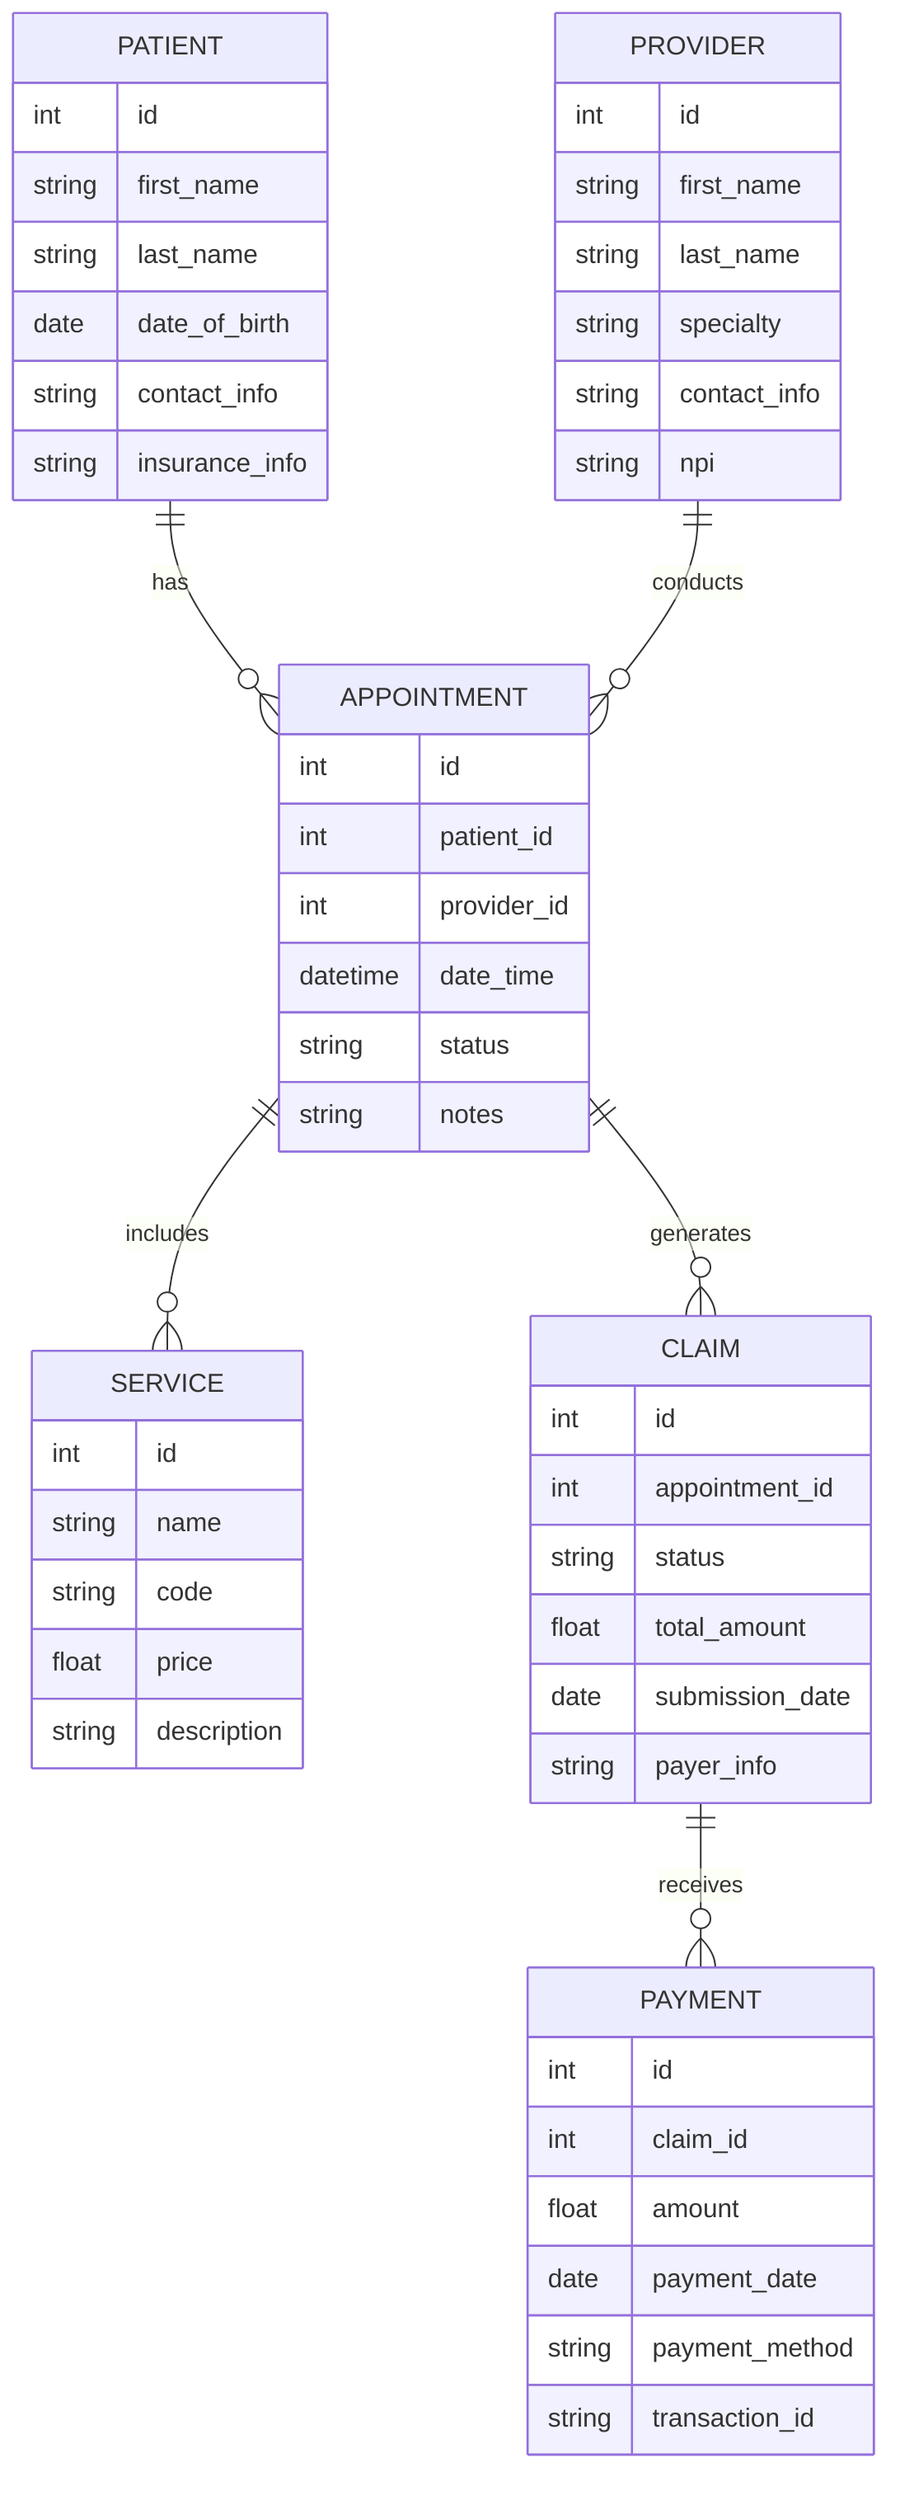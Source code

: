 erDiagram
    PATIENT ||--o{ APPOINTMENT : has
    PROVIDER ||--o{ APPOINTMENT : conducts
    APPOINTMENT ||--o{ SERVICE : includes
    APPOINTMENT ||--o{ CLAIM : generates
    CLAIM ||--o{ PAYMENT : receives
    
    PATIENT {
        int id
        string first_name
        string last_name
        date date_of_birth
        string contact_info
        string insurance_info
    }
    
    PROVIDER {
        int id
        string first_name
        string last_name
        string specialty
        string contact_info
        string npi
    }
    
    SERVICE {
        int id
        string name
        string code
        float price
        string description
    }
    
    APPOINTMENT {
        int id
        int patient_id
        int provider_id
        datetime date_time
        string status
        string notes
    }
    
    CLAIM {
        int id
        int appointment_id
        string status
        float total_amount
        date submission_date
        string payer_info
    }
    
    PAYMENT {
        int id
        int claim_id
        float amount
        date payment_date
        string payment_method
        string transaction_id
    }